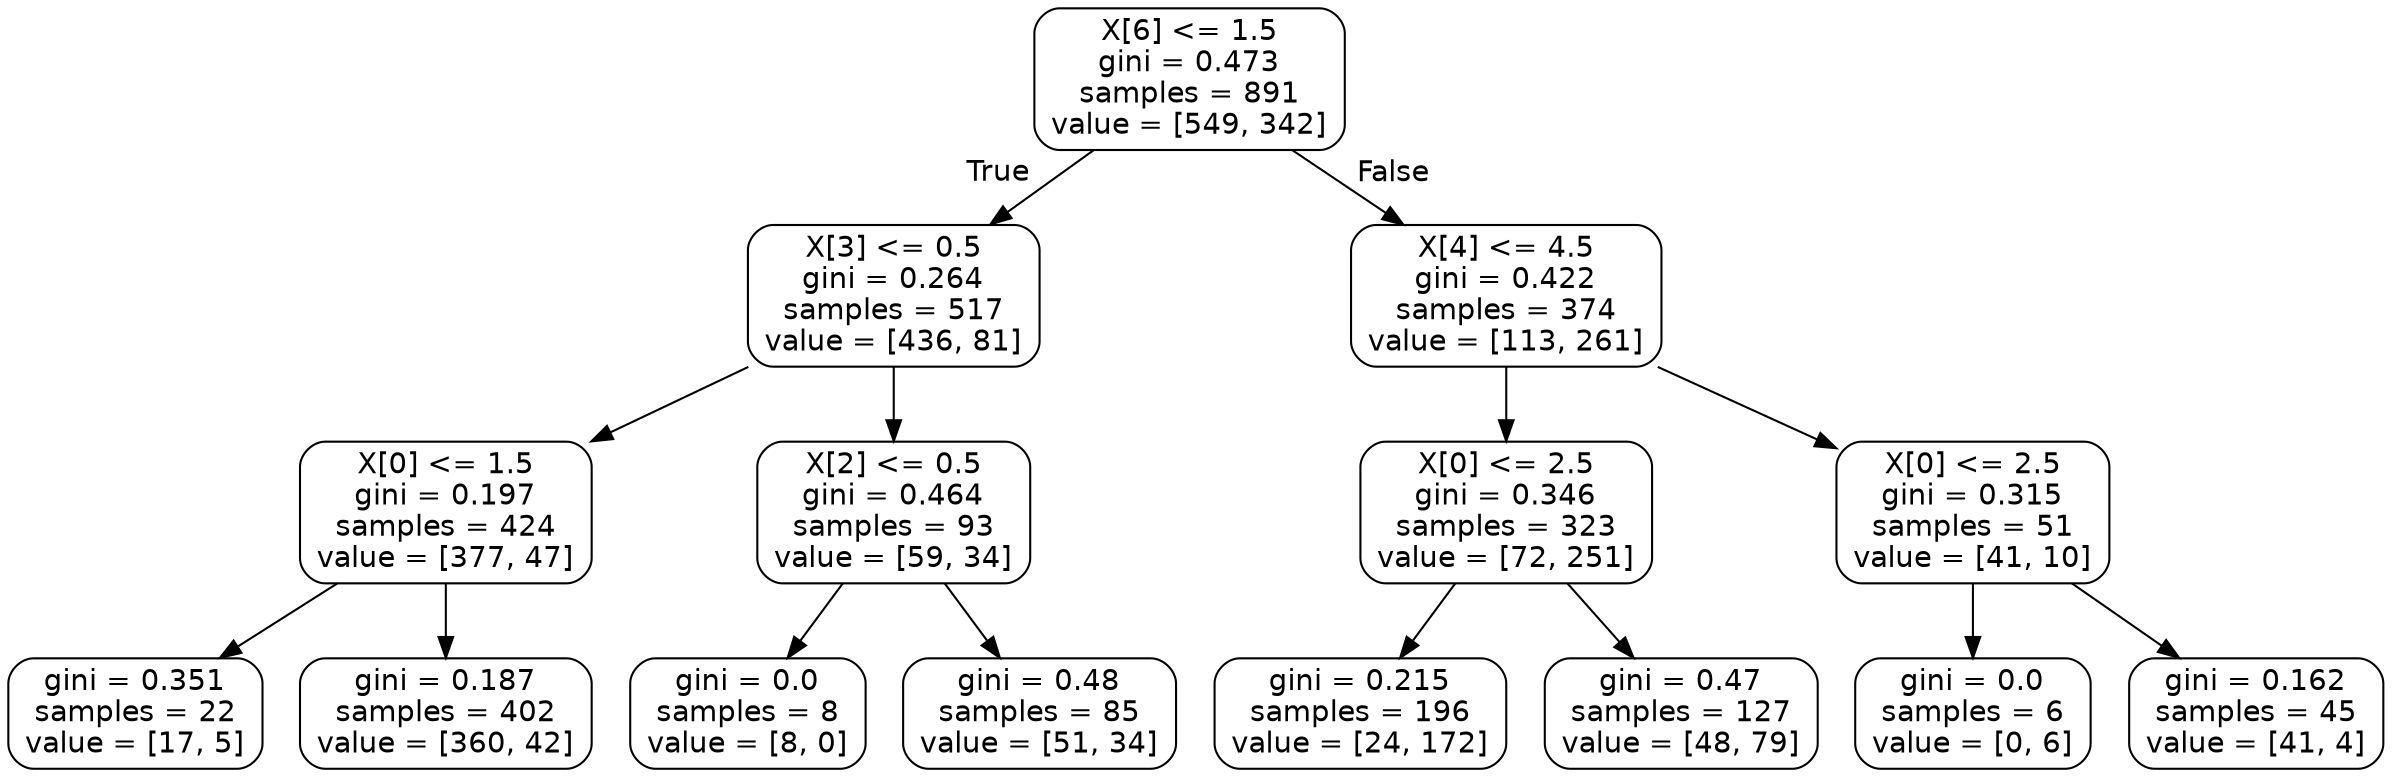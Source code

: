 digraph Tree {
node [shape=box, style="rounded", color="black", fontname=helvetica] ;
edge [fontname=helvetica] ;
0 [label="X[6] <= 1.5\ngini = 0.473\nsamples = 891\nvalue = [549, 342]"] ;
1 [label="X[3] <= 0.5\ngini = 0.264\nsamples = 517\nvalue = [436, 81]"] ;
0 -> 1 [labeldistance=2.5, labelangle=45, headlabel="True"] ;
2 [label="X[0] <= 1.5\ngini = 0.197\nsamples = 424\nvalue = [377, 47]"] ;
1 -> 2 ;
3 [label="gini = 0.351\nsamples = 22\nvalue = [17, 5]"] ;
2 -> 3 ;
4 [label="gini = 0.187\nsamples = 402\nvalue = [360, 42]"] ;
2 -> 4 ;
5 [label="X[2] <= 0.5\ngini = 0.464\nsamples = 93\nvalue = [59, 34]"] ;
1 -> 5 ;
6 [label="gini = 0.0\nsamples = 8\nvalue = [8, 0]"] ;
5 -> 6 ;
7 [label="gini = 0.48\nsamples = 85\nvalue = [51, 34]"] ;
5 -> 7 ;
8 [label="X[4] <= 4.5\ngini = 0.422\nsamples = 374\nvalue = [113, 261]"] ;
0 -> 8 [labeldistance=2.5, labelangle=-45, headlabel="False"] ;
9 [label="X[0] <= 2.5\ngini = 0.346\nsamples = 323\nvalue = [72, 251]"] ;
8 -> 9 ;
10 [label="gini = 0.215\nsamples = 196\nvalue = [24, 172]"] ;
9 -> 10 ;
11 [label="gini = 0.47\nsamples = 127\nvalue = [48, 79]"] ;
9 -> 11 ;
12 [label="X[0] <= 2.5\ngini = 0.315\nsamples = 51\nvalue = [41, 10]"] ;
8 -> 12 ;
13 [label="gini = 0.0\nsamples = 6\nvalue = [0, 6]"] ;
12 -> 13 ;
14 [label="gini = 0.162\nsamples = 45\nvalue = [41, 4]"] ;
12 -> 14 ;
}